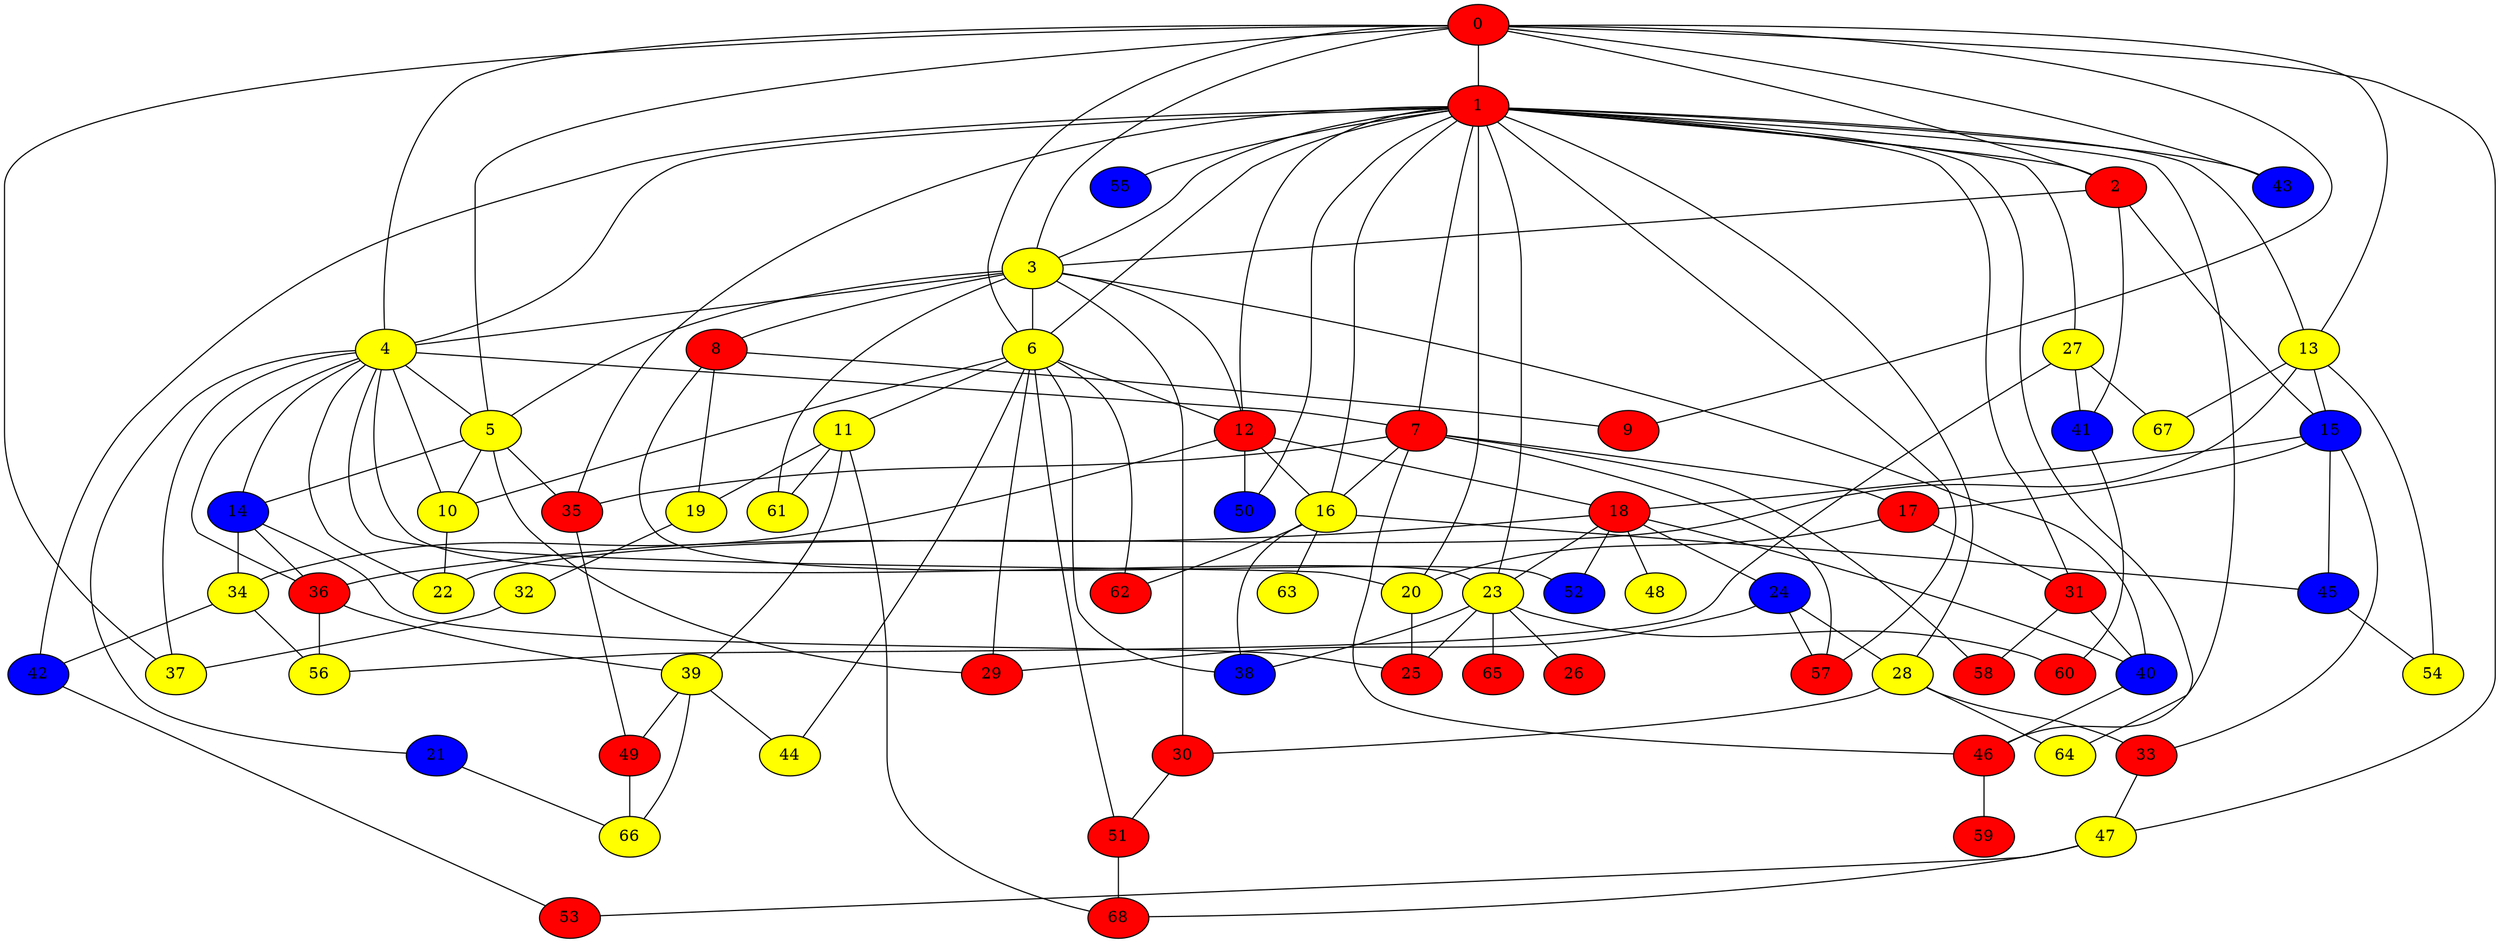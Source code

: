 graph {
0 [style = filled fillcolor = red];
1 [style = filled fillcolor = red];
2 [style = filled fillcolor = red];
3 [style = filled fillcolor = yellow];
4 [style = filled fillcolor = yellow];
5 [style = filled fillcolor = yellow];
6 [style = filled fillcolor = yellow];
7 [style = filled fillcolor = red];
8 [style = filled fillcolor = red];
9 [style = filled fillcolor = red];
10 [style = filled fillcolor = yellow];
11 [style = filled fillcolor = yellow];
12 [style = filled fillcolor = red];
13 [style = filled fillcolor = yellow];
14 [style = filled fillcolor = blue];
15 [style = filled fillcolor = blue];
16 [style = filled fillcolor = yellow];
17 [style = filled fillcolor = red];
18 [style = filled fillcolor = red];
19 [style = filled fillcolor = yellow];
20 [style = filled fillcolor = yellow];
21 [style = filled fillcolor = blue];
22 [style = filled fillcolor = yellow];
23 [style = filled fillcolor = yellow];
24 [style = filled fillcolor = blue];
25 [style = filled fillcolor = red];
26 [style = filled fillcolor = red];
27 [style = filled fillcolor = yellow];
28 [style = filled fillcolor = yellow];
29 [style = filled fillcolor = red];
30 [style = filled fillcolor = red];
31 [style = filled fillcolor = red];
32 [style = filled fillcolor = yellow];
33 [style = filled fillcolor = red];
34 [style = filled fillcolor = yellow];
35 [style = filled fillcolor = red];
36 [style = filled fillcolor = red];
37 [style = filled fillcolor = yellow];
38 [style = filled fillcolor = blue];
39 [style = filled fillcolor = yellow];
40 [style = filled fillcolor = blue];
41 [style = filled fillcolor = blue];
42 [style = filled fillcolor = blue];
43 [style = filled fillcolor = blue];
44 [style = filled fillcolor = yellow];
45 [style = filled fillcolor = blue];
46 [style = filled fillcolor = red];
47 [style = filled fillcolor = yellow];
48 [style = filled fillcolor = yellow];
49 [style = filled fillcolor = red];
50 [style = filled fillcolor = blue];
51 [style = filled fillcolor = red];
52 [style = filled fillcolor = blue];
53 [style = filled fillcolor = red];
54 [style = filled fillcolor = yellow];
55 [style = filled fillcolor = blue];
56 [style = filled fillcolor = yellow];
57 [style = filled fillcolor = red];
58 [style = filled fillcolor = red];
59 [style = filled fillcolor = red];
60 [style = filled fillcolor = red];
61 [style = filled fillcolor = yellow];
62 [style = filled fillcolor = red];
63 [style = filled fillcolor = yellow];
64 [style = filled fillcolor = yellow];
65 [style = filled fillcolor = red];
66 [style = filled fillcolor = yellow];
67 [style = filled fillcolor = yellow];
68 [style = filled fillcolor = red];
0 -- 4;
0 -- 3;
0 -- 2;
0 -- 1;
0 -- 5;
0 -- 6;
0 -- 9;
0 -- 13;
0 -- 37;
0 -- 43;
0 -- 47;
1 -- 2;
1 -- 3;
1 -- 4;
1 -- 6;
1 -- 7;
1 -- 12;
1 -- 13;
1 -- 16;
1 -- 20;
1 -- 23;
1 -- 27;
1 -- 28;
1 -- 31;
1 -- 35;
1 -- 42;
1 -- 43;
1 -- 46;
1 -- 50;
1 -- 55;
1 -- 57;
1 -- 64;
2 -- 3;
2 -- 15;
2 -- 41;
3 -- 4;
3 -- 5;
3 -- 6;
3 -- 8;
3 -- 12;
3 -- 30;
3 -- 40;
3 -- 61;
4 -- 5;
4 -- 7;
4 -- 10;
4 -- 14;
4 -- 20;
4 -- 21;
4 -- 22;
4 -- 23;
4 -- 36;
4 -- 37;
5 -- 10;
5 -- 14;
5 -- 29;
5 -- 35;
6 -- 10;
6 -- 11;
6 -- 12;
6 -- 29;
6 -- 38;
6 -- 44;
6 -- 51;
6 -- 62;
7 -- 16;
7 -- 17;
7 -- 35;
7 -- 46;
7 -- 57;
7 -- 58;
8 -- 9;
8 -- 19;
8 -- 52;
10 -- 22;
11 -- 19;
11 -- 39;
11 -- 61;
11 -- 68;
12 -- 16;
12 -- 18;
12 -- 34;
12 -- 50;
13 -- 15;
13 -- 22;
13 -- 54;
13 -- 67;
14 -- 25;
14 -- 34;
14 -- 36;
15 -- 17;
15 -- 18;
15 -- 33;
15 -- 45;
16 -- 38;
16 -- 45;
16 -- 62;
16 -- 63;
17 -- 20;
17 -- 31;
18 -- 23;
18 -- 24;
18 -- 36;
18 -- 40;
18 -- 48;
18 -- 52;
19 -- 32;
20 -- 25;
21 -- 66;
23 -- 25;
23 -- 26;
23 -- 38;
23 -- 60;
23 -- 65;
24 -- 28;
24 -- 29;
24 -- 57;
27 -- 41;
27 -- 56;
27 -- 67;
28 -- 30;
28 -- 33;
28 -- 64;
30 -- 51;
31 -- 40;
31 -- 58;
32 -- 37;
33 -- 47;
34 -- 42;
34 -- 56;
35 -- 49;
36 -- 39;
36 -- 56;
39 -- 44;
39 -- 49;
39 -- 66;
40 -- 46;
41 -- 60;
42 -- 53;
45 -- 54;
46 -- 59;
47 -- 53;
47 -- 68;
49 -- 66;
51 -- 68;
}
